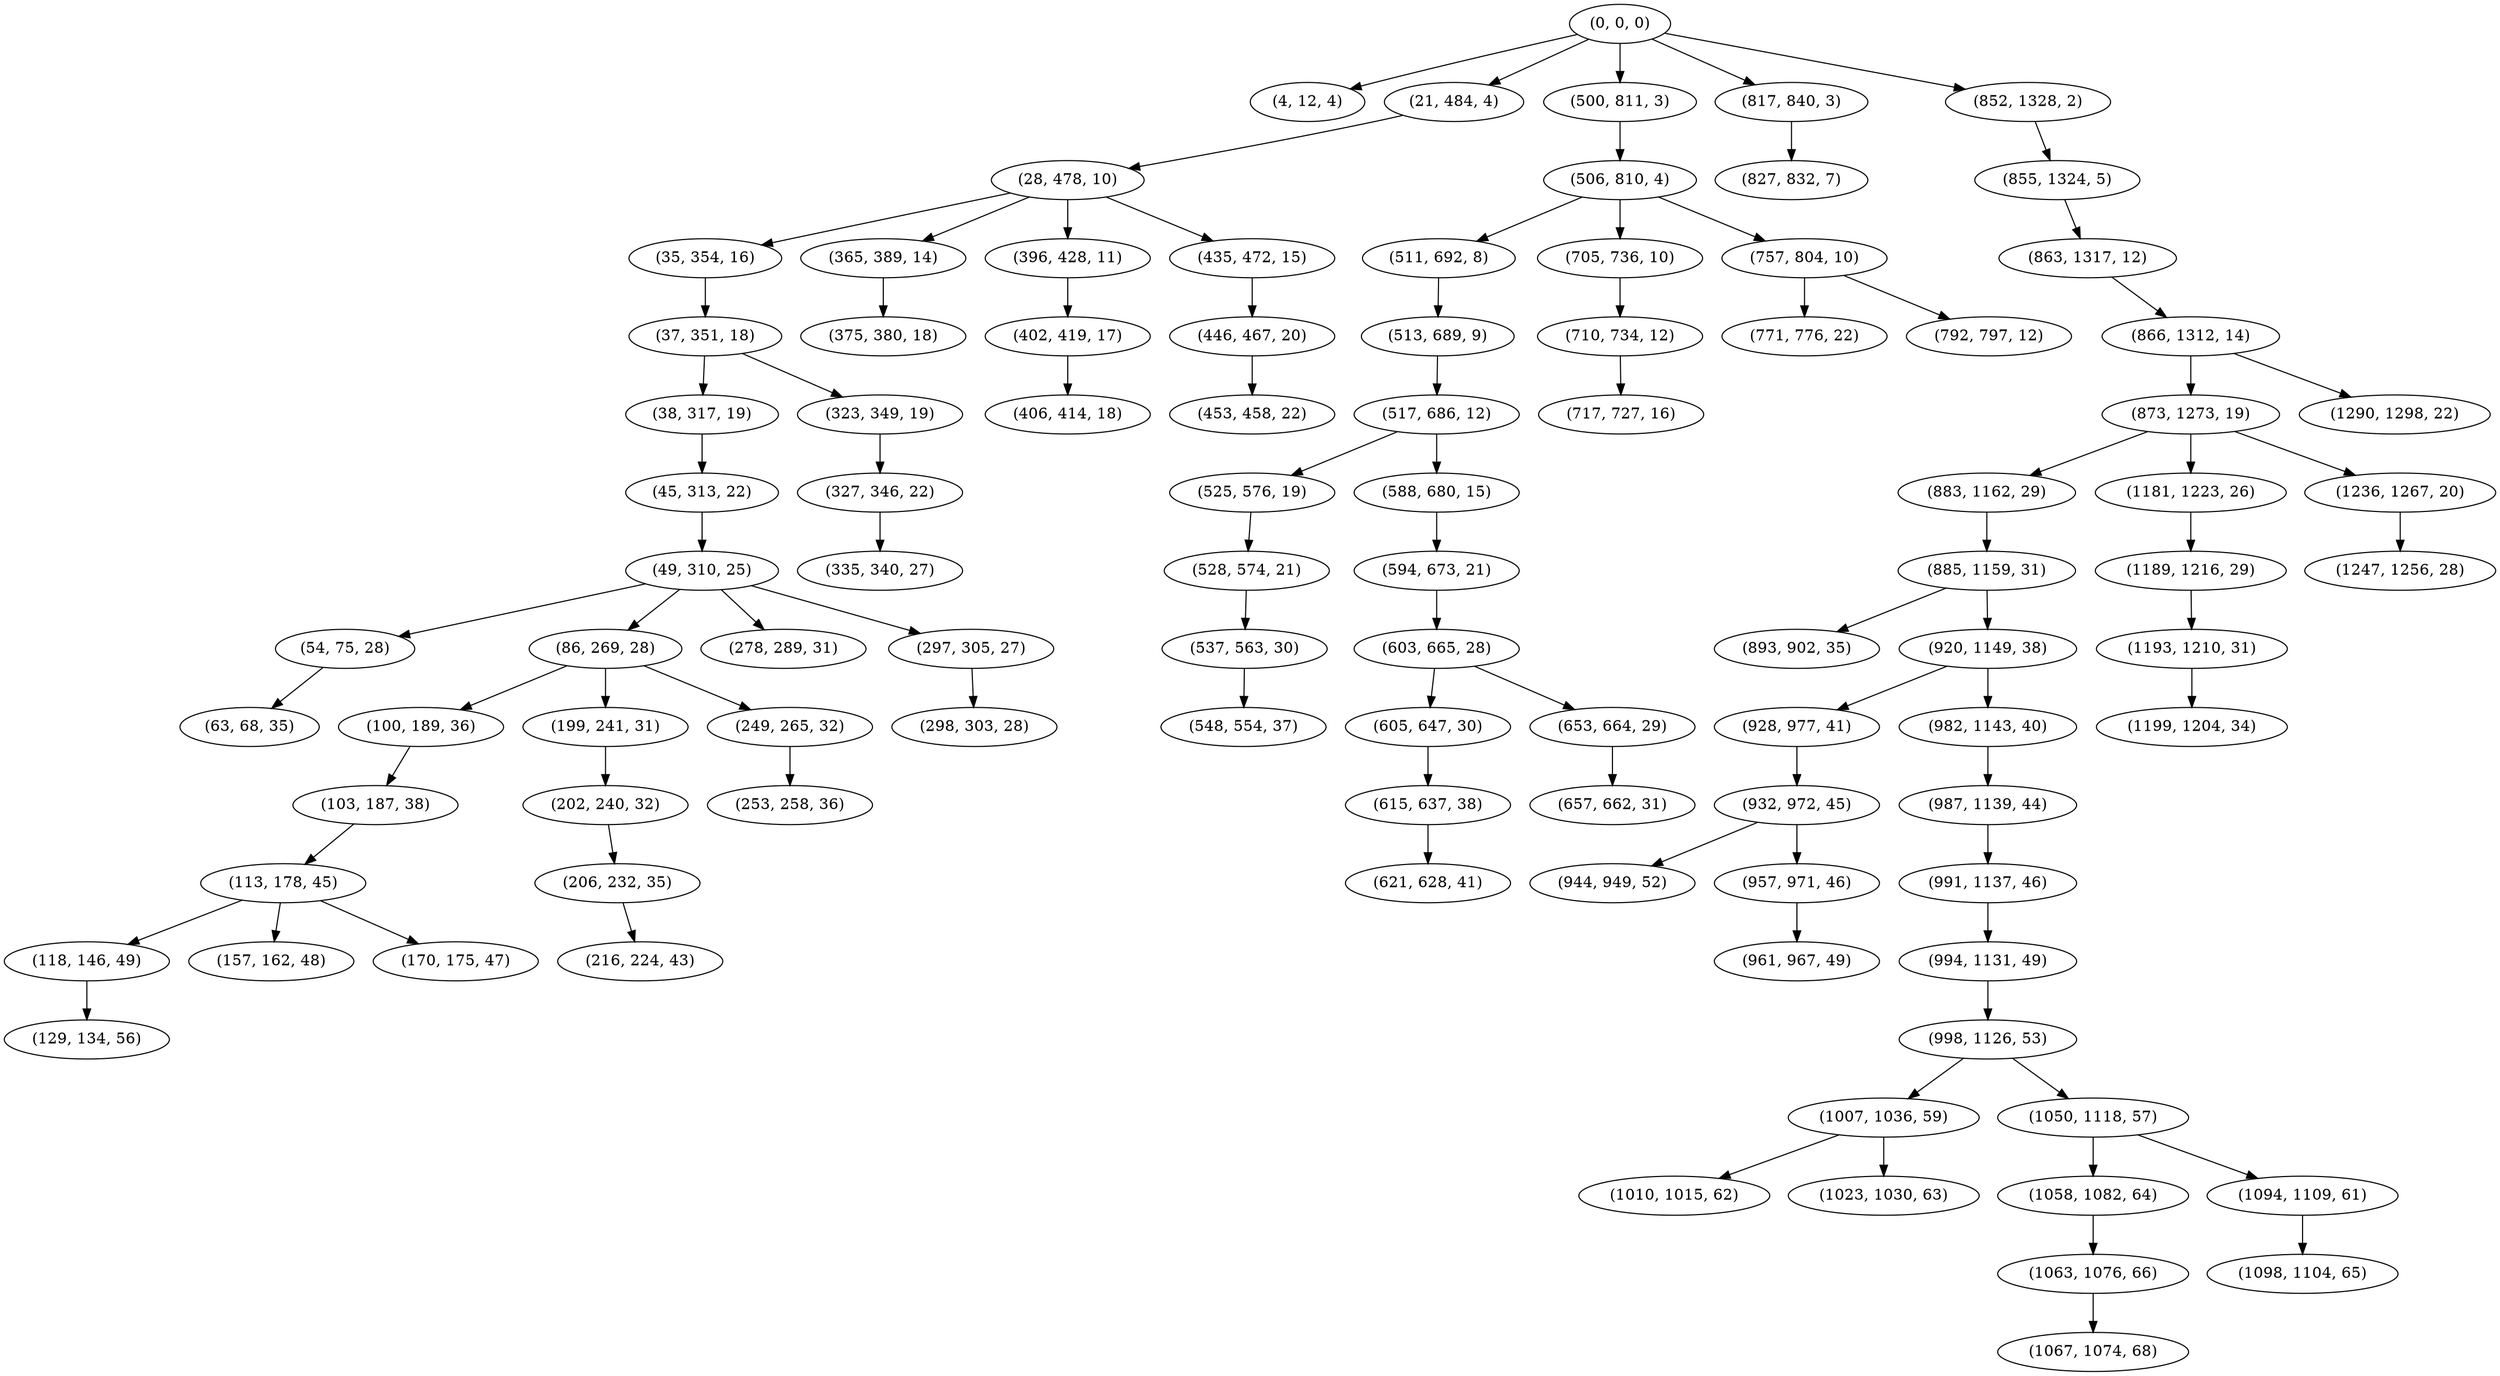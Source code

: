 digraph tree {
    "(0, 0, 0)";
    "(4, 12, 4)";
    "(21, 484, 4)";
    "(28, 478, 10)";
    "(35, 354, 16)";
    "(37, 351, 18)";
    "(38, 317, 19)";
    "(45, 313, 22)";
    "(49, 310, 25)";
    "(54, 75, 28)";
    "(63, 68, 35)";
    "(86, 269, 28)";
    "(100, 189, 36)";
    "(103, 187, 38)";
    "(113, 178, 45)";
    "(118, 146, 49)";
    "(129, 134, 56)";
    "(157, 162, 48)";
    "(170, 175, 47)";
    "(199, 241, 31)";
    "(202, 240, 32)";
    "(206, 232, 35)";
    "(216, 224, 43)";
    "(249, 265, 32)";
    "(253, 258, 36)";
    "(278, 289, 31)";
    "(297, 305, 27)";
    "(298, 303, 28)";
    "(323, 349, 19)";
    "(327, 346, 22)";
    "(335, 340, 27)";
    "(365, 389, 14)";
    "(375, 380, 18)";
    "(396, 428, 11)";
    "(402, 419, 17)";
    "(406, 414, 18)";
    "(435, 472, 15)";
    "(446, 467, 20)";
    "(453, 458, 22)";
    "(500, 811, 3)";
    "(506, 810, 4)";
    "(511, 692, 8)";
    "(513, 689, 9)";
    "(517, 686, 12)";
    "(525, 576, 19)";
    "(528, 574, 21)";
    "(537, 563, 30)";
    "(548, 554, 37)";
    "(588, 680, 15)";
    "(594, 673, 21)";
    "(603, 665, 28)";
    "(605, 647, 30)";
    "(615, 637, 38)";
    "(621, 628, 41)";
    "(653, 664, 29)";
    "(657, 662, 31)";
    "(705, 736, 10)";
    "(710, 734, 12)";
    "(717, 727, 16)";
    "(757, 804, 10)";
    "(771, 776, 22)";
    "(792, 797, 12)";
    "(817, 840, 3)";
    "(827, 832, 7)";
    "(852, 1328, 2)";
    "(855, 1324, 5)";
    "(863, 1317, 12)";
    "(866, 1312, 14)";
    "(873, 1273, 19)";
    "(883, 1162, 29)";
    "(885, 1159, 31)";
    "(893, 902, 35)";
    "(920, 1149, 38)";
    "(928, 977, 41)";
    "(932, 972, 45)";
    "(944, 949, 52)";
    "(957, 971, 46)";
    "(961, 967, 49)";
    "(982, 1143, 40)";
    "(987, 1139, 44)";
    "(991, 1137, 46)";
    "(994, 1131, 49)";
    "(998, 1126, 53)";
    "(1007, 1036, 59)";
    "(1010, 1015, 62)";
    "(1023, 1030, 63)";
    "(1050, 1118, 57)";
    "(1058, 1082, 64)";
    "(1063, 1076, 66)";
    "(1067, 1074, 68)";
    "(1094, 1109, 61)";
    "(1098, 1104, 65)";
    "(1181, 1223, 26)";
    "(1189, 1216, 29)";
    "(1193, 1210, 31)";
    "(1199, 1204, 34)";
    "(1236, 1267, 20)";
    "(1247, 1256, 28)";
    "(1290, 1298, 22)";
    "(0, 0, 0)" -> "(4, 12, 4)";
    "(0, 0, 0)" -> "(21, 484, 4)";
    "(0, 0, 0)" -> "(500, 811, 3)";
    "(0, 0, 0)" -> "(817, 840, 3)";
    "(0, 0, 0)" -> "(852, 1328, 2)";
    "(21, 484, 4)" -> "(28, 478, 10)";
    "(28, 478, 10)" -> "(35, 354, 16)";
    "(28, 478, 10)" -> "(365, 389, 14)";
    "(28, 478, 10)" -> "(396, 428, 11)";
    "(28, 478, 10)" -> "(435, 472, 15)";
    "(35, 354, 16)" -> "(37, 351, 18)";
    "(37, 351, 18)" -> "(38, 317, 19)";
    "(37, 351, 18)" -> "(323, 349, 19)";
    "(38, 317, 19)" -> "(45, 313, 22)";
    "(45, 313, 22)" -> "(49, 310, 25)";
    "(49, 310, 25)" -> "(54, 75, 28)";
    "(49, 310, 25)" -> "(86, 269, 28)";
    "(49, 310, 25)" -> "(278, 289, 31)";
    "(49, 310, 25)" -> "(297, 305, 27)";
    "(54, 75, 28)" -> "(63, 68, 35)";
    "(86, 269, 28)" -> "(100, 189, 36)";
    "(86, 269, 28)" -> "(199, 241, 31)";
    "(86, 269, 28)" -> "(249, 265, 32)";
    "(100, 189, 36)" -> "(103, 187, 38)";
    "(103, 187, 38)" -> "(113, 178, 45)";
    "(113, 178, 45)" -> "(118, 146, 49)";
    "(113, 178, 45)" -> "(157, 162, 48)";
    "(113, 178, 45)" -> "(170, 175, 47)";
    "(118, 146, 49)" -> "(129, 134, 56)";
    "(199, 241, 31)" -> "(202, 240, 32)";
    "(202, 240, 32)" -> "(206, 232, 35)";
    "(206, 232, 35)" -> "(216, 224, 43)";
    "(249, 265, 32)" -> "(253, 258, 36)";
    "(297, 305, 27)" -> "(298, 303, 28)";
    "(323, 349, 19)" -> "(327, 346, 22)";
    "(327, 346, 22)" -> "(335, 340, 27)";
    "(365, 389, 14)" -> "(375, 380, 18)";
    "(396, 428, 11)" -> "(402, 419, 17)";
    "(402, 419, 17)" -> "(406, 414, 18)";
    "(435, 472, 15)" -> "(446, 467, 20)";
    "(446, 467, 20)" -> "(453, 458, 22)";
    "(500, 811, 3)" -> "(506, 810, 4)";
    "(506, 810, 4)" -> "(511, 692, 8)";
    "(506, 810, 4)" -> "(705, 736, 10)";
    "(506, 810, 4)" -> "(757, 804, 10)";
    "(511, 692, 8)" -> "(513, 689, 9)";
    "(513, 689, 9)" -> "(517, 686, 12)";
    "(517, 686, 12)" -> "(525, 576, 19)";
    "(517, 686, 12)" -> "(588, 680, 15)";
    "(525, 576, 19)" -> "(528, 574, 21)";
    "(528, 574, 21)" -> "(537, 563, 30)";
    "(537, 563, 30)" -> "(548, 554, 37)";
    "(588, 680, 15)" -> "(594, 673, 21)";
    "(594, 673, 21)" -> "(603, 665, 28)";
    "(603, 665, 28)" -> "(605, 647, 30)";
    "(603, 665, 28)" -> "(653, 664, 29)";
    "(605, 647, 30)" -> "(615, 637, 38)";
    "(615, 637, 38)" -> "(621, 628, 41)";
    "(653, 664, 29)" -> "(657, 662, 31)";
    "(705, 736, 10)" -> "(710, 734, 12)";
    "(710, 734, 12)" -> "(717, 727, 16)";
    "(757, 804, 10)" -> "(771, 776, 22)";
    "(757, 804, 10)" -> "(792, 797, 12)";
    "(817, 840, 3)" -> "(827, 832, 7)";
    "(852, 1328, 2)" -> "(855, 1324, 5)";
    "(855, 1324, 5)" -> "(863, 1317, 12)";
    "(863, 1317, 12)" -> "(866, 1312, 14)";
    "(866, 1312, 14)" -> "(873, 1273, 19)";
    "(866, 1312, 14)" -> "(1290, 1298, 22)";
    "(873, 1273, 19)" -> "(883, 1162, 29)";
    "(873, 1273, 19)" -> "(1181, 1223, 26)";
    "(873, 1273, 19)" -> "(1236, 1267, 20)";
    "(883, 1162, 29)" -> "(885, 1159, 31)";
    "(885, 1159, 31)" -> "(893, 902, 35)";
    "(885, 1159, 31)" -> "(920, 1149, 38)";
    "(920, 1149, 38)" -> "(928, 977, 41)";
    "(920, 1149, 38)" -> "(982, 1143, 40)";
    "(928, 977, 41)" -> "(932, 972, 45)";
    "(932, 972, 45)" -> "(944, 949, 52)";
    "(932, 972, 45)" -> "(957, 971, 46)";
    "(957, 971, 46)" -> "(961, 967, 49)";
    "(982, 1143, 40)" -> "(987, 1139, 44)";
    "(987, 1139, 44)" -> "(991, 1137, 46)";
    "(991, 1137, 46)" -> "(994, 1131, 49)";
    "(994, 1131, 49)" -> "(998, 1126, 53)";
    "(998, 1126, 53)" -> "(1007, 1036, 59)";
    "(998, 1126, 53)" -> "(1050, 1118, 57)";
    "(1007, 1036, 59)" -> "(1010, 1015, 62)";
    "(1007, 1036, 59)" -> "(1023, 1030, 63)";
    "(1050, 1118, 57)" -> "(1058, 1082, 64)";
    "(1050, 1118, 57)" -> "(1094, 1109, 61)";
    "(1058, 1082, 64)" -> "(1063, 1076, 66)";
    "(1063, 1076, 66)" -> "(1067, 1074, 68)";
    "(1094, 1109, 61)" -> "(1098, 1104, 65)";
    "(1181, 1223, 26)" -> "(1189, 1216, 29)";
    "(1189, 1216, 29)" -> "(1193, 1210, 31)";
    "(1193, 1210, 31)" -> "(1199, 1204, 34)";
    "(1236, 1267, 20)" -> "(1247, 1256, 28)";
}
